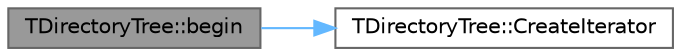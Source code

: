 digraph "TDirectoryTree::begin"
{
 // INTERACTIVE_SVG=YES
 // LATEX_PDF_SIZE
  bgcolor="transparent";
  edge [fontname=Helvetica,fontsize=10,labelfontname=Helvetica,labelfontsize=10];
  node [fontname=Helvetica,fontsize=10,shape=box,height=0.2,width=0.4];
  rankdir="LR";
  Node1 [id="Node000001",label="TDirectoryTree::begin",height=0.2,width=0.4,color="gray40", fillcolor="grey60", style="filled", fontcolor="black",tooltip="Ranged-for accessor for elements in the tree."];
  Node1 -> Node2 [id="edge1_Node000001_Node000002",color="steelblue1",style="solid",tooltip=" "];
  Node2 [id="Node000002",label="TDirectoryTree::CreateIterator",height=0.2,width=0.4,color="grey40", fillcolor="white", style="filled",URL="$df/df1/classTDirectoryTree.html#ac33143532d21dcacfff55cd0ba4b3115",tooltip="Iterator accessor for path,value pairs that were added to the tree."];
}
